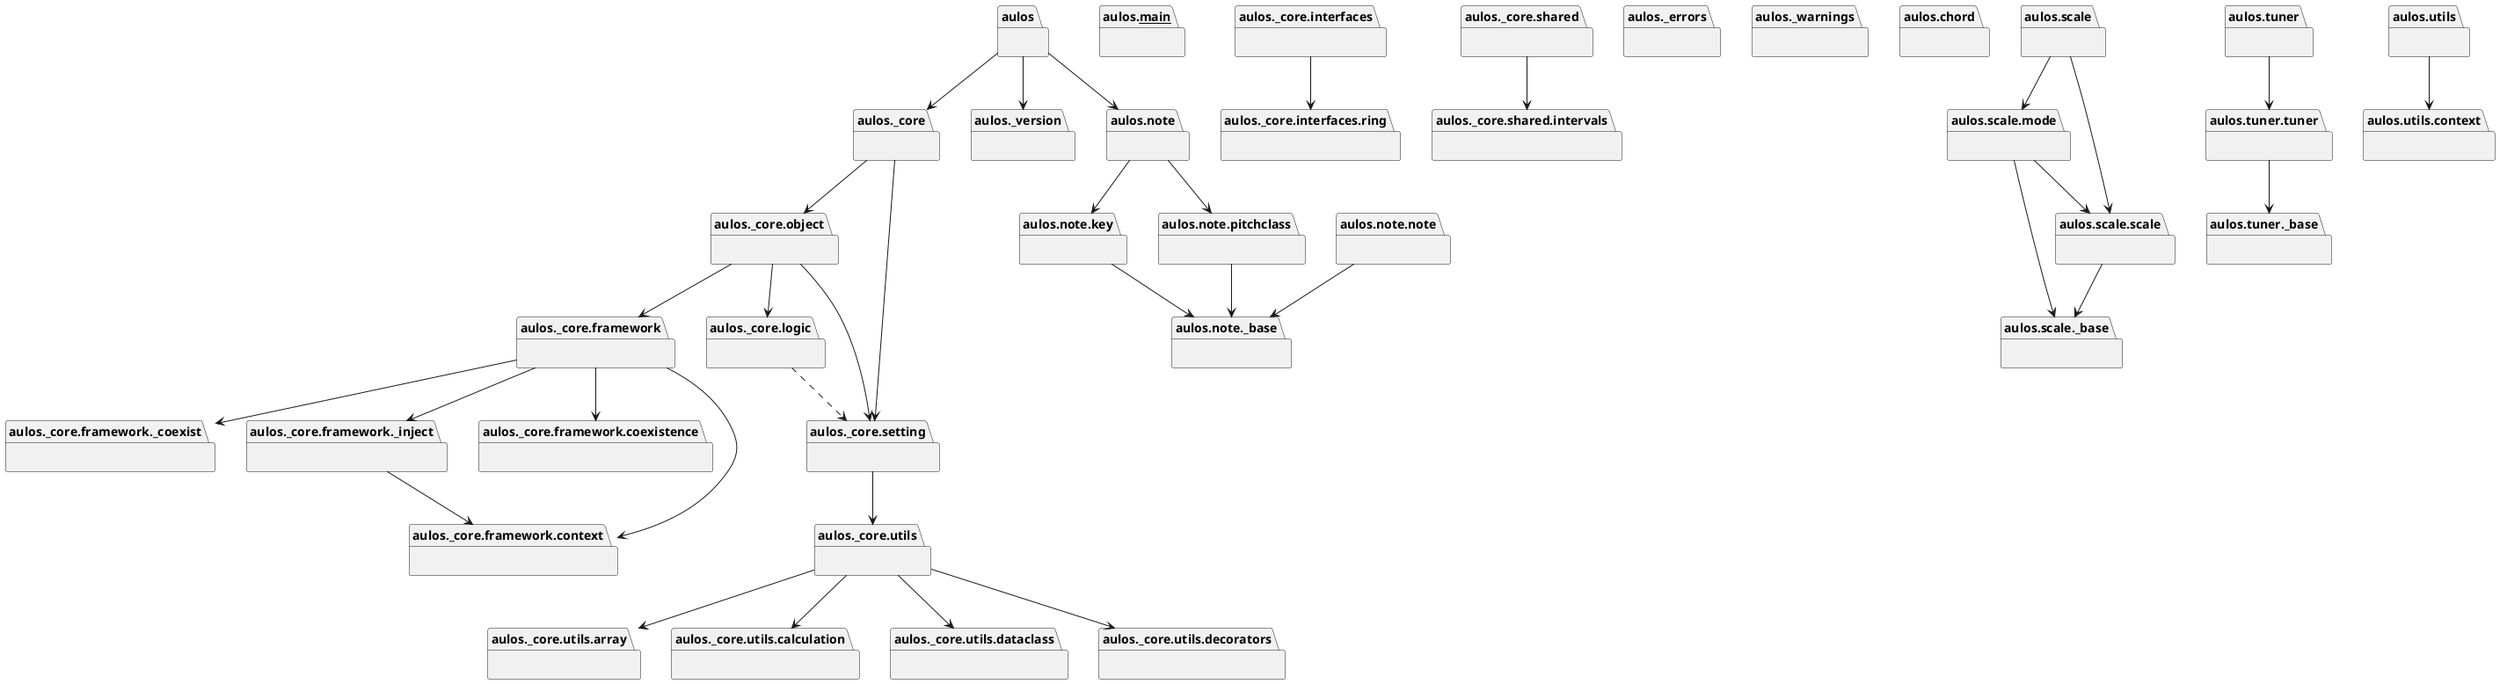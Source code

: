 @startuml packages
set namespaceSeparator none
package "aulos" as aulos {
}
package "aulos.__main__" as aulos.__main__ {
}
package "aulos._core" as aulos._core {
}
package "aulos._core.framework" as aulos._core.framework {
}
package "aulos._core.framework._coexist" as aulos._core.framework._coexist {
}
package "aulos._core.framework._inject" as aulos._core.framework._inject {
}
package "aulos._core.framework.coexistence" as aulos._core.framework.coexistence {
}
package "aulos._core.framework.context" as aulos._core.framework.context {
}
package "aulos._core.interfaces" as aulos._core.interfaces {
}
package "aulos._core.interfaces.ring" as aulos._core.interfaces.ring {
}
package "aulos._core.logic" as aulos._core.logic {
}
package "aulos._core.object" as aulos._core.object {
}
package "aulos._core.setting" as aulos._core.setting {
}
package "aulos._core.shared" as aulos._core.shared {
}
package "aulos._core.shared.intervals" as aulos._core.shared.intervals {
}
package "aulos._core.utils" as aulos._core.utils {
}
package "aulos._core.utils.array" as aulos._core.utils.array {
}
package "aulos._core.utils.calculation" as aulos._core.utils.calculation {
}
package "aulos._core.utils.dataclass" as aulos._core.utils.dataclass {
}
package "aulos._core.utils.decorators" as aulos._core.utils.decorators {
}
package "aulos._errors" as aulos._errors {
}
package "aulos._version" as aulos._version {
}
package "aulos._warnings" as aulos._warnings {
}
package "aulos.chord" as aulos.chord {
}
package "aulos.note" as aulos.note {
}
package "aulos.note._base" as aulos.note._base {
}
package "aulos.note.key" as aulos.note.key {
}
package "aulos.note.note" as aulos.note.note {
}
package "aulos.note.pitchclass" as aulos.note.pitchclass {
}
package "aulos.scale" as aulos.scale {
}
package "aulos.scale._base" as aulos.scale._base {
}
package "aulos.scale.mode" as aulos.scale.mode {
}
package "aulos.scale.scale" as aulos.scale.scale {
}
package "aulos.tuner" as aulos.tuner {
}
package "aulos.tuner._base" as aulos.tuner._base {
}
package "aulos.tuner.tuner" as aulos.tuner.tuner {
}
package "aulos.utils" as aulos.utils {
}
package "aulos.utils.context" as aulos.utils.context {
}
aulos --> aulos._core
aulos --> aulos._version
aulos --> aulos.note
aulos._core --> aulos._core.object
aulos._core --> aulos._core.setting
aulos._core.framework --> aulos._core.framework._coexist
aulos._core.framework --> aulos._core.framework._inject
aulos._core.framework --> aulos._core.framework.coexistence
aulos._core.framework --> aulos._core.framework.context
aulos._core.framework._inject --> aulos._core.framework.context
aulos._core.interfaces --> aulos._core.interfaces.ring
aulos._core.object --> aulos._core.framework
aulos._core.object --> aulos._core.logic
aulos._core.object --> aulos._core.setting
aulos._core.setting --> aulos._core.utils
aulos._core.shared --> aulos._core.shared.intervals
aulos._core.utils --> aulos._core.utils.array
aulos._core.utils --> aulos._core.utils.calculation
aulos._core.utils --> aulos._core.utils.dataclass
aulos._core.utils --> aulos._core.utils.decorators
aulos.note --> aulos.note.key
aulos.note --> aulos.note.pitchclass
aulos.note.key --> aulos.note._base
aulos.note.note --> aulos.note._base
aulos.note.pitchclass --> aulos.note._base
aulos.scale --> aulos.scale.mode
aulos.scale --> aulos.scale.scale
aulos.scale.mode --> aulos.scale._base
aulos.scale.mode --> aulos.scale.scale
aulos.scale.scale --> aulos.scale._base
aulos.tuner --> aulos.tuner.tuner
aulos.tuner.tuner --> aulos.tuner._base
aulos.utils --> aulos.utils.context
aulos._core.logic ..> aulos._core.setting
@enduml

